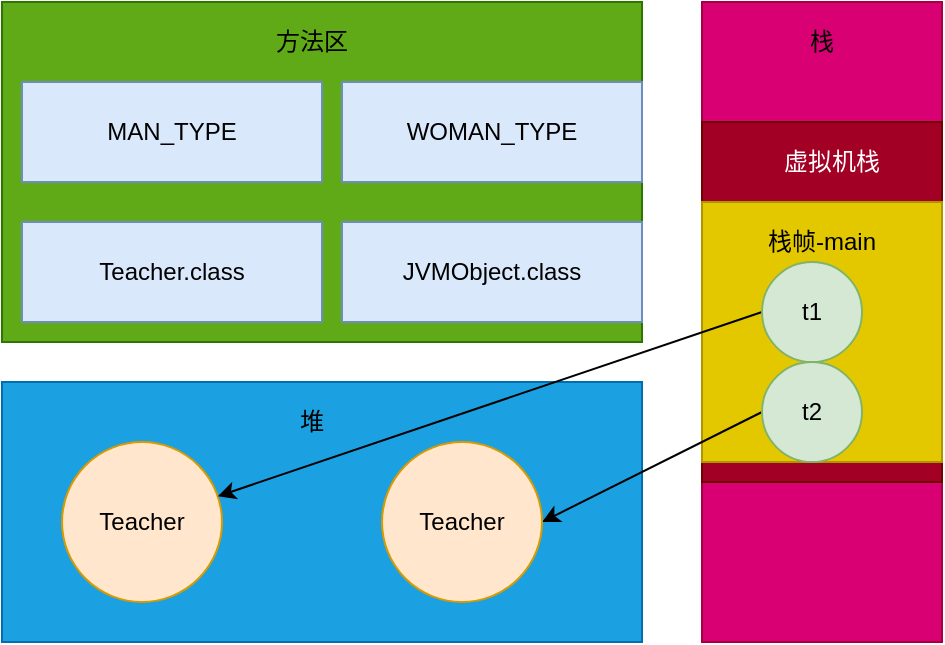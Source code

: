 <mxfile version="13.11.0" type="github">
  <diagram id="LVcZ2LKyJ3NMHv71hSxo" name="第 1 页">
    <mxGraphModel dx="623" dy="589" grid="1" gridSize="10" guides="1" tooltips="1" connect="1" arrows="1" fold="1" page="1" pageScale="1" pageWidth="827" pageHeight="1169" math="0" shadow="0">
      <root>
        <mxCell id="0" />
        <mxCell id="1" parent="0" />
        <mxCell id="1WeFpbRRqpLqc4eMALIY-1" value="" style="rounded=0;whiteSpace=wrap;html=1;fillColor=#60a917;strokeColor=#2D7600;fontColor=#ffffff;" vertex="1" parent="1">
          <mxGeometry x="80" y="90" width="320" height="170" as="geometry" />
        </mxCell>
        <mxCell id="1WeFpbRRqpLqc4eMALIY-2" value="" style="rounded=0;whiteSpace=wrap;html=1;fillColor=#1ba1e2;strokeColor=#006EAF;fontColor=#ffffff;" vertex="1" parent="1">
          <mxGeometry x="80" y="280" width="320" height="130" as="geometry" />
        </mxCell>
        <mxCell id="1WeFpbRRqpLqc4eMALIY-3" value="" style="rounded=0;whiteSpace=wrap;html=1;fillColor=#d80073;strokeColor=#A50040;fontColor=#ffffff;" vertex="1" parent="1">
          <mxGeometry x="430" y="90" width="120" height="320" as="geometry" />
        </mxCell>
        <mxCell id="1WeFpbRRqpLqc4eMALIY-4" value="MAN_TYPE" style="rounded=0;whiteSpace=wrap;html=1;fillColor=#dae8fc;strokeColor=#6c8ebf;" vertex="1" parent="1">
          <mxGeometry x="90" y="130" width="150" height="50" as="geometry" />
        </mxCell>
        <mxCell id="1WeFpbRRqpLqc4eMALIY-5" value="WOMAN_TYPE" style="rounded=0;whiteSpace=wrap;html=1;fillColor=#dae8fc;strokeColor=#6c8ebf;" vertex="1" parent="1">
          <mxGeometry x="250" y="130" width="150" height="50" as="geometry" />
        </mxCell>
        <mxCell id="1WeFpbRRqpLqc4eMALIY-6" value="JVMObject.class" style="rounded=0;whiteSpace=wrap;html=1;fillColor=#dae8fc;strokeColor=#6c8ebf;" vertex="1" parent="1">
          <mxGeometry x="250" y="200" width="150" height="50" as="geometry" />
        </mxCell>
        <mxCell id="1WeFpbRRqpLqc4eMALIY-7" value="Teacher.class" style="rounded=0;whiteSpace=wrap;html=1;fillColor=#dae8fc;strokeColor=#6c8ebf;" vertex="1" parent="1">
          <mxGeometry x="90" y="200" width="150" height="50" as="geometry" />
        </mxCell>
        <mxCell id="1WeFpbRRqpLqc4eMALIY-8" value="Teacher" style="ellipse;whiteSpace=wrap;html=1;aspect=fixed;fillColor=#ffe6cc;strokeColor=#d79b00;" vertex="1" parent="1">
          <mxGeometry x="110" y="310" width="80" height="80" as="geometry" />
        </mxCell>
        <mxCell id="1WeFpbRRqpLqc4eMALIY-11" value="方法区" style="text;html=1;strokeColor=none;fillColor=none;align=center;verticalAlign=middle;whiteSpace=wrap;rounded=0;" vertex="1" parent="1">
          <mxGeometry x="215" y="100" width="40" height="20" as="geometry" />
        </mxCell>
        <mxCell id="1WeFpbRRqpLqc4eMALIY-12" value="堆" style="text;html=1;strokeColor=none;fillColor=none;align=center;verticalAlign=middle;whiteSpace=wrap;rounded=0;" vertex="1" parent="1">
          <mxGeometry x="215" y="290" width="40" height="20" as="geometry" />
        </mxCell>
        <mxCell id="1WeFpbRRqpLqc4eMALIY-13" value="栈" style="text;html=1;strokeColor=none;fillColor=none;align=center;verticalAlign=middle;whiteSpace=wrap;rounded=0;" vertex="1" parent="1">
          <mxGeometry x="470" y="100" width="40" height="20" as="geometry" />
        </mxCell>
        <mxCell id="1WeFpbRRqpLqc4eMALIY-15" value="" style="rounded=0;whiteSpace=wrap;html=1;fillColor=#a20025;strokeColor=#6F0000;fontColor=#ffffff;" vertex="1" parent="1">
          <mxGeometry x="430" y="150" width="120" height="180" as="geometry" />
        </mxCell>
        <mxCell id="1WeFpbRRqpLqc4eMALIY-16" value="&lt;font color=&quot;#ffffff&quot;&gt;虚拟机栈&lt;/font&gt;" style="text;html=1;strokeColor=none;fillColor=none;align=center;verticalAlign=middle;whiteSpace=wrap;rounded=0;" vertex="1" parent="1">
          <mxGeometry x="470" y="160" width="50" height="20" as="geometry" />
        </mxCell>
        <mxCell id="1WeFpbRRqpLqc4eMALIY-17" value="" style="rounded=0;whiteSpace=wrap;html=1;fillColor=#e3c800;strokeColor=#B09500;fontColor=#ffffff;" vertex="1" parent="1">
          <mxGeometry x="430" y="190" width="120" height="130" as="geometry" />
        </mxCell>
        <mxCell id="1WeFpbRRqpLqc4eMALIY-18" value="栈帧-main" style="text;html=1;strokeColor=none;fillColor=none;align=center;verticalAlign=middle;whiteSpace=wrap;rounded=0;" vertex="1" parent="1">
          <mxGeometry x="460" y="200" width="60" height="20" as="geometry" />
        </mxCell>
        <mxCell id="1WeFpbRRqpLqc4eMALIY-20" style="rounded=0;orthogonalLoop=1;jettySize=auto;html=1;exitX=0;exitY=0.5;exitDx=0;exitDy=0;" edge="1" parent="1" source="1WeFpbRRqpLqc4eMALIY-9" target="1WeFpbRRqpLqc4eMALIY-8">
          <mxGeometry relative="1" as="geometry" />
        </mxCell>
        <mxCell id="1WeFpbRRqpLqc4eMALIY-9" value="t1" style="ellipse;whiteSpace=wrap;html=1;aspect=fixed;fillColor=#d5e8d4;strokeColor=#82b366;" vertex="1" parent="1">
          <mxGeometry x="460" y="220" width="50" height="50" as="geometry" />
        </mxCell>
        <mxCell id="1WeFpbRRqpLqc4eMALIY-21" style="edgeStyle=none;rounded=0;orthogonalLoop=1;jettySize=auto;html=1;exitX=0;exitY=0.5;exitDx=0;exitDy=0;entryX=1;entryY=0.5;entryDx=0;entryDy=0;" edge="1" parent="1" source="1WeFpbRRqpLqc4eMALIY-10" target="1WeFpbRRqpLqc4eMALIY-19">
          <mxGeometry relative="1" as="geometry" />
        </mxCell>
        <mxCell id="1WeFpbRRqpLqc4eMALIY-10" value="t2" style="ellipse;whiteSpace=wrap;html=1;aspect=fixed;fillColor=#d5e8d4;strokeColor=#82b366;" vertex="1" parent="1">
          <mxGeometry x="460" y="270" width="50" height="50" as="geometry" />
        </mxCell>
        <mxCell id="1WeFpbRRqpLqc4eMALIY-19" value="Teacher" style="ellipse;whiteSpace=wrap;html=1;aspect=fixed;fillColor=#ffe6cc;strokeColor=#d79b00;" vertex="1" parent="1">
          <mxGeometry x="270" y="310" width="80" height="80" as="geometry" />
        </mxCell>
      </root>
    </mxGraphModel>
  </diagram>
</mxfile>
